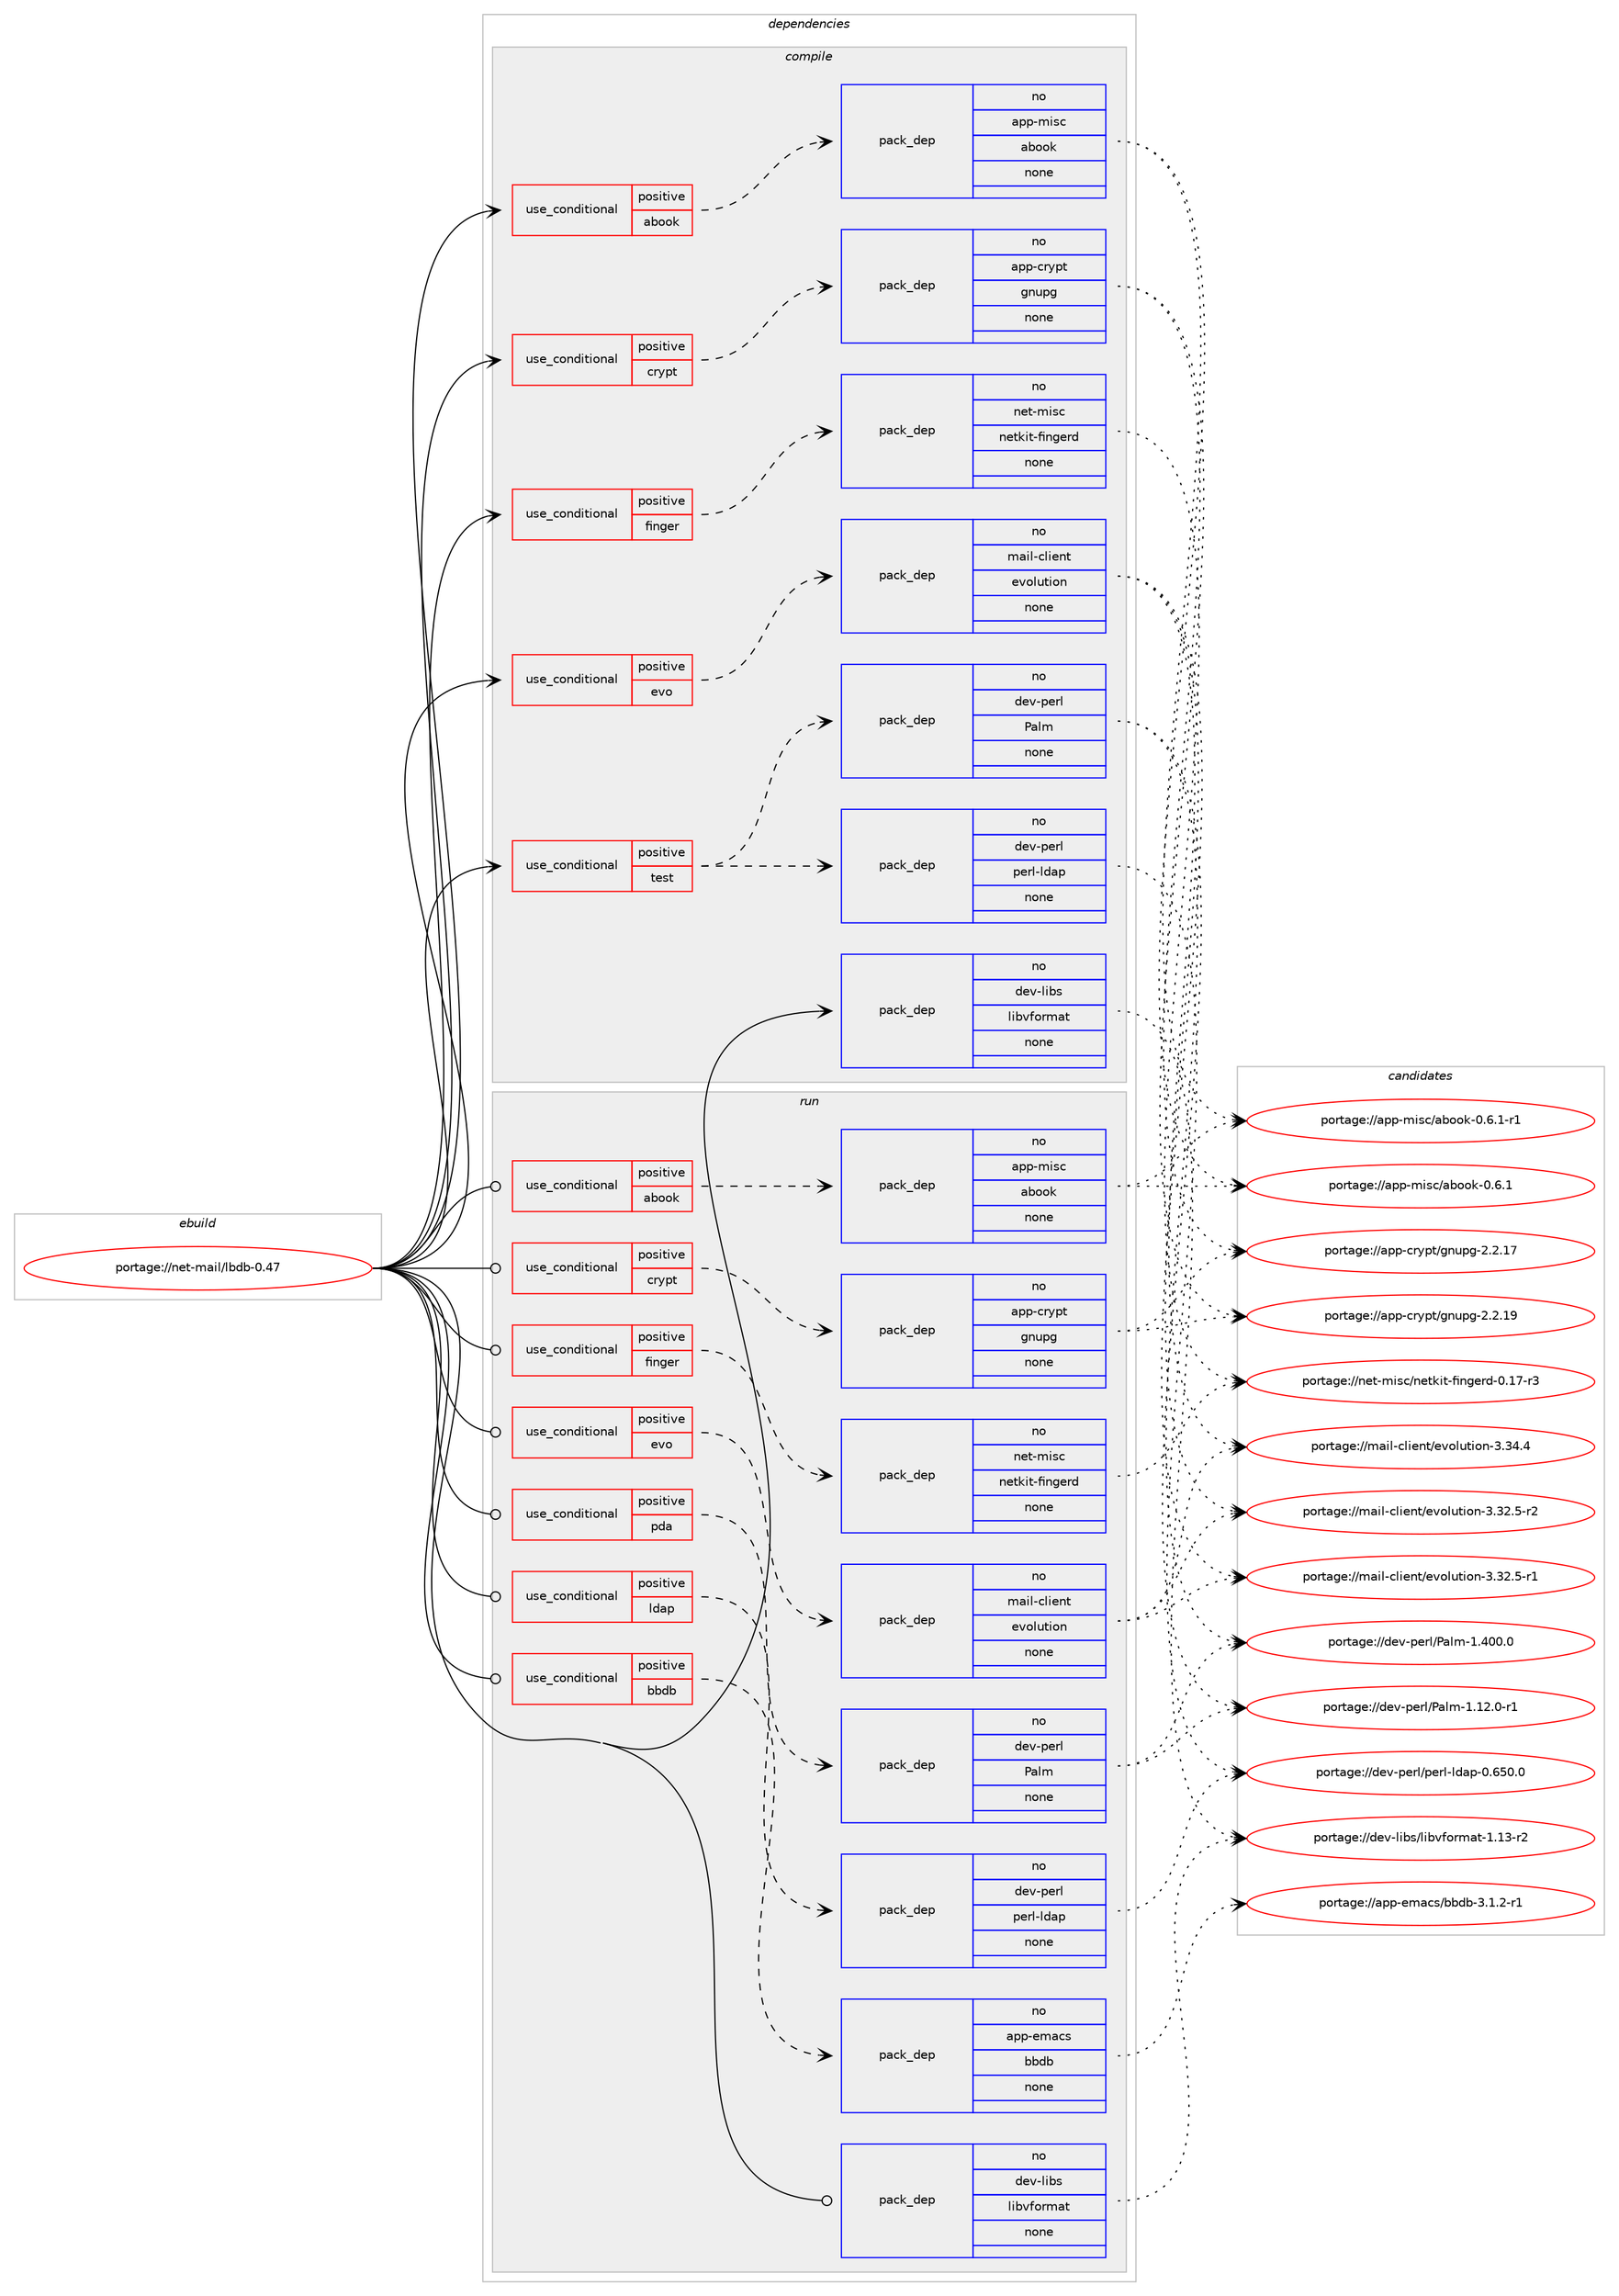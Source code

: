 digraph prolog {

# *************
# Graph options
# *************

newrank=true;
concentrate=true;
compound=true;
graph [rankdir=LR,fontname=Helvetica,fontsize=10,ranksep=1.5];#, ranksep=2.5, nodesep=0.2];
edge  [arrowhead=vee];
node  [fontname=Helvetica,fontsize=10];

# **********
# The ebuild
# **********

subgraph cluster_leftcol {
color=gray;
rank=same;
label=<<i>ebuild</i>>;
id [label="portage://net-mail/lbdb-0.47", color=red, width=4, href="../net-mail/lbdb-0.47.svg"];
}

# ****************
# The dependencies
# ****************

subgraph cluster_midcol {
color=gray;
label=<<i>dependencies</i>>;
subgraph cluster_compile {
fillcolor="#eeeeee";
style=filled;
label=<<i>compile</i>>;
subgraph cond10785 {
dependency56150 [label=<<TABLE BORDER="0" CELLBORDER="1" CELLSPACING="0" CELLPADDING="4"><TR><TD ROWSPAN="3" CELLPADDING="10">use_conditional</TD></TR><TR><TD>positive</TD></TR><TR><TD>abook</TD></TR></TABLE>>, shape=none, color=red];
subgraph pack44238 {
dependency56151 [label=<<TABLE BORDER="0" CELLBORDER="1" CELLSPACING="0" CELLPADDING="4" WIDTH="220"><TR><TD ROWSPAN="6" CELLPADDING="30">pack_dep</TD></TR><TR><TD WIDTH="110">no</TD></TR><TR><TD>app-misc</TD></TR><TR><TD>abook</TD></TR><TR><TD>none</TD></TR><TR><TD></TD></TR></TABLE>>, shape=none, color=blue];
}
dependency56150:e -> dependency56151:w [weight=20,style="dashed",arrowhead="vee"];
}
id:e -> dependency56150:w [weight=20,style="solid",arrowhead="vee"];
subgraph cond10786 {
dependency56152 [label=<<TABLE BORDER="0" CELLBORDER="1" CELLSPACING="0" CELLPADDING="4"><TR><TD ROWSPAN="3" CELLPADDING="10">use_conditional</TD></TR><TR><TD>positive</TD></TR><TR><TD>crypt</TD></TR></TABLE>>, shape=none, color=red];
subgraph pack44239 {
dependency56153 [label=<<TABLE BORDER="0" CELLBORDER="1" CELLSPACING="0" CELLPADDING="4" WIDTH="220"><TR><TD ROWSPAN="6" CELLPADDING="30">pack_dep</TD></TR><TR><TD WIDTH="110">no</TD></TR><TR><TD>app-crypt</TD></TR><TR><TD>gnupg</TD></TR><TR><TD>none</TD></TR><TR><TD></TD></TR></TABLE>>, shape=none, color=blue];
}
dependency56152:e -> dependency56153:w [weight=20,style="dashed",arrowhead="vee"];
}
id:e -> dependency56152:w [weight=20,style="solid",arrowhead="vee"];
subgraph cond10787 {
dependency56154 [label=<<TABLE BORDER="0" CELLBORDER="1" CELLSPACING="0" CELLPADDING="4"><TR><TD ROWSPAN="3" CELLPADDING="10">use_conditional</TD></TR><TR><TD>positive</TD></TR><TR><TD>evo</TD></TR></TABLE>>, shape=none, color=red];
subgraph pack44240 {
dependency56155 [label=<<TABLE BORDER="0" CELLBORDER="1" CELLSPACING="0" CELLPADDING="4" WIDTH="220"><TR><TD ROWSPAN="6" CELLPADDING="30">pack_dep</TD></TR><TR><TD WIDTH="110">no</TD></TR><TR><TD>mail-client</TD></TR><TR><TD>evolution</TD></TR><TR><TD>none</TD></TR><TR><TD></TD></TR></TABLE>>, shape=none, color=blue];
}
dependency56154:e -> dependency56155:w [weight=20,style="dashed",arrowhead="vee"];
}
id:e -> dependency56154:w [weight=20,style="solid",arrowhead="vee"];
subgraph cond10788 {
dependency56156 [label=<<TABLE BORDER="0" CELLBORDER="1" CELLSPACING="0" CELLPADDING="4"><TR><TD ROWSPAN="3" CELLPADDING="10">use_conditional</TD></TR><TR><TD>positive</TD></TR><TR><TD>finger</TD></TR></TABLE>>, shape=none, color=red];
subgraph pack44241 {
dependency56157 [label=<<TABLE BORDER="0" CELLBORDER="1" CELLSPACING="0" CELLPADDING="4" WIDTH="220"><TR><TD ROWSPAN="6" CELLPADDING="30">pack_dep</TD></TR><TR><TD WIDTH="110">no</TD></TR><TR><TD>net-misc</TD></TR><TR><TD>netkit-fingerd</TD></TR><TR><TD>none</TD></TR><TR><TD></TD></TR></TABLE>>, shape=none, color=blue];
}
dependency56156:e -> dependency56157:w [weight=20,style="dashed",arrowhead="vee"];
}
id:e -> dependency56156:w [weight=20,style="solid",arrowhead="vee"];
subgraph cond10789 {
dependency56158 [label=<<TABLE BORDER="0" CELLBORDER="1" CELLSPACING="0" CELLPADDING="4"><TR><TD ROWSPAN="3" CELLPADDING="10">use_conditional</TD></TR><TR><TD>positive</TD></TR><TR><TD>test</TD></TR></TABLE>>, shape=none, color=red];
subgraph pack44242 {
dependency56159 [label=<<TABLE BORDER="0" CELLBORDER="1" CELLSPACING="0" CELLPADDING="4" WIDTH="220"><TR><TD ROWSPAN="6" CELLPADDING="30">pack_dep</TD></TR><TR><TD WIDTH="110">no</TD></TR><TR><TD>dev-perl</TD></TR><TR><TD>Palm</TD></TR><TR><TD>none</TD></TR><TR><TD></TD></TR></TABLE>>, shape=none, color=blue];
}
dependency56158:e -> dependency56159:w [weight=20,style="dashed",arrowhead="vee"];
subgraph pack44243 {
dependency56160 [label=<<TABLE BORDER="0" CELLBORDER="1" CELLSPACING="0" CELLPADDING="4" WIDTH="220"><TR><TD ROWSPAN="6" CELLPADDING="30">pack_dep</TD></TR><TR><TD WIDTH="110">no</TD></TR><TR><TD>dev-perl</TD></TR><TR><TD>perl-ldap</TD></TR><TR><TD>none</TD></TR><TR><TD></TD></TR></TABLE>>, shape=none, color=blue];
}
dependency56158:e -> dependency56160:w [weight=20,style="dashed",arrowhead="vee"];
}
id:e -> dependency56158:w [weight=20,style="solid",arrowhead="vee"];
subgraph pack44244 {
dependency56161 [label=<<TABLE BORDER="0" CELLBORDER="1" CELLSPACING="0" CELLPADDING="4" WIDTH="220"><TR><TD ROWSPAN="6" CELLPADDING="30">pack_dep</TD></TR><TR><TD WIDTH="110">no</TD></TR><TR><TD>dev-libs</TD></TR><TR><TD>libvformat</TD></TR><TR><TD>none</TD></TR><TR><TD></TD></TR></TABLE>>, shape=none, color=blue];
}
id:e -> dependency56161:w [weight=20,style="solid",arrowhead="vee"];
}
subgraph cluster_compileandrun {
fillcolor="#eeeeee";
style=filled;
label=<<i>compile and run</i>>;
}
subgraph cluster_run {
fillcolor="#eeeeee";
style=filled;
label=<<i>run</i>>;
subgraph cond10790 {
dependency56162 [label=<<TABLE BORDER="0" CELLBORDER="1" CELLSPACING="0" CELLPADDING="4"><TR><TD ROWSPAN="3" CELLPADDING="10">use_conditional</TD></TR><TR><TD>positive</TD></TR><TR><TD>abook</TD></TR></TABLE>>, shape=none, color=red];
subgraph pack44245 {
dependency56163 [label=<<TABLE BORDER="0" CELLBORDER="1" CELLSPACING="0" CELLPADDING="4" WIDTH="220"><TR><TD ROWSPAN="6" CELLPADDING="30">pack_dep</TD></TR><TR><TD WIDTH="110">no</TD></TR><TR><TD>app-misc</TD></TR><TR><TD>abook</TD></TR><TR><TD>none</TD></TR><TR><TD></TD></TR></TABLE>>, shape=none, color=blue];
}
dependency56162:e -> dependency56163:w [weight=20,style="dashed",arrowhead="vee"];
}
id:e -> dependency56162:w [weight=20,style="solid",arrowhead="odot"];
subgraph cond10791 {
dependency56164 [label=<<TABLE BORDER="0" CELLBORDER="1" CELLSPACING="0" CELLPADDING="4"><TR><TD ROWSPAN="3" CELLPADDING="10">use_conditional</TD></TR><TR><TD>positive</TD></TR><TR><TD>bbdb</TD></TR></TABLE>>, shape=none, color=red];
subgraph pack44246 {
dependency56165 [label=<<TABLE BORDER="0" CELLBORDER="1" CELLSPACING="0" CELLPADDING="4" WIDTH="220"><TR><TD ROWSPAN="6" CELLPADDING="30">pack_dep</TD></TR><TR><TD WIDTH="110">no</TD></TR><TR><TD>app-emacs</TD></TR><TR><TD>bbdb</TD></TR><TR><TD>none</TD></TR><TR><TD></TD></TR></TABLE>>, shape=none, color=blue];
}
dependency56164:e -> dependency56165:w [weight=20,style="dashed",arrowhead="vee"];
}
id:e -> dependency56164:w [weight=20,style="solid",arrowhead="odot"];
subgraph cond10792 {
dependency56166 [label=<<TABLE BORDER="0" CELLBORDER="1" CELLSPACING="0" CELLPADDING="4"><TR><TD ROWSPAN="3" CELLPADDING="10">use_conditional</TD></TR><TR><TD>positive</TD></TR><TR><TD>crypt</TD></TR></TABLE>>, shape=none, color=red];
subgraph pack44247 {
dependency56167 [label=<<TABLE BORDER="0" CELLBORDER="1" CELLSPACING="0" CELLPADDING="4" WIDTH="220"><TR><TD ROWSPAN="6" CELLPADDING="30">pack_dep</TD></TR><TR><TD WIDTH="110">no</TD></TR><TR><TD>app-crypt</TD></TR><TR><TD>gnupg</TD></TR><TR><TD>none</TD></TR><TR><TD></TD></TR></TABLE>>, shape=none, color=blue];
}
dependency56166:e -> dependency56167:w [weight=20,style="dashed",arrowhead="vee"];
}
id:e -> dependency56166:w [weight=20,style="solid",arrowhead="odot"];
subgraph cond10793 {
dependency56168 [label=<<TABLE BORDER="0" CELLBORDER="1" CELLSPACING="0" CELLPADDING="4"><TR><TD ROWSPAN="3" CELLPADDING="10">use_conditional</TD></TR><TR><TD>positive</TD></TR><TR><TD>evo</TD></TR></TABLE>>, shape=none, color=red];
subgraph pack44248 {
dependency56169 [label=<<TABLE BORDER="0" CELLBORDER="1" CELLSPACING="0" CELLPADDING="4" WIDTH="220"><TR><TD ROWSPAN="6" CELLPADDING="30">pack_dep</TD></TR><TR><TD WIDTH="110">no</TD></TR><TR><TD>mail-client</TD></TR><TR><TD>evolution</TD></TR><TR><TD>none</TD></TR><TR><TD></TD></TR></TABLE>>, shape=none, color=blue];
}
dependency56168:e -> dependency56169:w [weight=20,style="dashed",arrowhead="vee"];
}
id:e -> dependency56168:w [weight=20,style="solid",arrowhead="odot"];
subgraph cond10794 {
dependency56170 [label=<<TABLE BORDER="0" CELLBORDER="1" CELLSPACING="0" CELLPADDING="4"><TR><TD ROWSPAN="3" CELLPADDING="10">use_conditional</TD></TR><TR><TD>positive</TD></TR><TR><TD>finger</TD></TR></TABLE>>, shape=none, color=red];
subgraph pack44249 {
dependency56171 [label=<<TABLE BORDER="0" CELLBORDER="1" CELLSPACING="0" CELLPADDING="4" WIDTH="220"><TR><TD ROWSPAN="6" CELLPADDING="30">pack_dep</TD></TR><TR><TD WIDTH="110">no</TD></TR><TR><TD>net-misc</TD></TR><TR><TD>netkit-fingerd</TD></TR><TR><TD>none</TD></TR><TR><TD></TD></TR></TABLE>>, shape=none, color=blue];
}
dependency56170:e -> dependency56171:w [weight=20,style="dashed",arrowhead="vee"];
}
id:e -> dependency56170:w [weight=20,style="solid",arrowhead="odot"];
subgraph cond10795 {
dependency56172 [label=<<TABLE BORDER="0" CELLBORDER="1" CELLSPACING="0" CELLPADDING="4"><TR><TD ROWSPAN="3" CELLPADDING="10">use_conditional</TD></TR><TR><TD>positive</TD></TR><TR><TD>ldap</TD></TR></TABLE>>, shape=none, color=red];
subgraph pack44250 {
dependency56173 [label=<<TABLE BORDER="0" CELLBORDER="1" CELLSPACING="0" CELLPADDING="4" WIDTH="220"><TR><TD ROWSPAN="6" CELLPADDING="30">pack_dep</TD></TR><TR><TD WIDTH="110">no</TD></TR><TR><TD>dev-perl</TD></TR><TR><TD>perl-ldap</TD></TR><TR><TD>none</TD></TR><TR><TD></TD></TR></TABLE>>, shape=none, color=blue];
}
dependency56172:e -> dependency56173:w [weight=20,style="dashed",arrowhead="vee"];
}
id:e -> dependency56172:w [weight=20,style="solid",arrowhead="odot"];
subgraph cond10796 {
dependency56174 [label=<<TABLE BORDER="0" CELLBORDER="1" CELLSPACING="0" CELLPADDING="4"><TR><TD ROWSPAN="3" CELLPADDING="10">use_conditional</TD></TR><TR><TD>positive</TD></TR><TR><TD>pda</TD></TR></TABLE>>, shape=none, color=red];
subgraph pack44251 {
dependency56175 [label=<<TABLE BORDER="0" CELLBORDER="1" CELLSPACING="0" CELLPADDING="4" WIDTH="220"><TR><TD ROWSPAN="6" CELLPADDING="30">pack_dep</TD></TR><TR><TD WIDTH="110">no</TD></TR><TR><TD>dev-perl</TD></TR><TR><TD>Palm</TD></TR><TR><TD>none</TD></TR><TR><TD></TD></TR></TABLE>>, shape=none, color=blue];
}
dependency56174:e -> dependency56175:w [weight=20,style="dashed",arrowhead="vee"];
}
id:e -> dependency56174:w [weight=20,style="solid",arrowhead="odot"];
subgraph pack44252 {
dependency56176 [label=<<TABLE BORDER="0" CELLBORDER="1" CELLSPACING="0" CELLPADDING="4" WIDTH="220"><TR><TD ROWSPAN="6" CELLPADDING="30">pack_dep</TD></TR><TR><TD WIDTH="110">no</TD></TR><TR><TD>dev-libs</TD></TR><TR><TD>libvformat</TD></TR><TR><TD>none</TD></TR><TR><TD></TD></TR></TABLE>>, shape=none, color=blue];
}
id:e -> dependency56176:w [weight=20,style="solid",arrowhead="odot"];
}
}

# **************
# The candidates
# **************

subgraph cluster_choices {
rank=same;
color=gray;
label=<<i>candidates</i>>;

subgraph choice44238 {
color=black;
nodesep=1;
choice9711211245109105115994797981111111074548465446494511449 [label="portage://app-misc/abook-0.6.1-r1", color=red, width=4,href="../app-misc/abook-0.6.1-r1.svg"];
choice971121124510910511599479798111111107454846544649 [label="portage://app-misc/abook-0.6.1", color=red, width=4,href="../app-misc/abook-0.6.1.svg"];
dependency56151:e -> choice9711211245109105115994797981111111074548465446494511449:w [style=dotted,weight="100"];
dependency56151:e -> choice971121124510910511599479798111111107454846544649:w [style=dotted,weight="100"];
}
subgraph choice44239 {
color=black;
nodesep=1;
choice9711211245991141211121164710311011711210345504650464957 [label="portage://app-crypt/gnupg-2.2.19", color=red, width=4,href="../app-crypt/gnupg-2.2.19.svg"];
choice9711211245991141211121164710311011711210345504650464955 [label="portage://app-crypt/gnupg-2.2.17", color=red, width=4,href="../app-crypt/gnupg-2.2.17.svg"];
dependency56153:e -> choice9711211245991141211121164710311011711210345504650464957:w [style=dotted,weight="100"];
dependency56153:e -> choice9711211245991141211121164710311011711210345504650464955:w [style=dotted,weight="100"];
}
subgraph choice44240 {
color=black;
nodesep=1;
choice1099710510845991081051011101164710111811110811711610511111045514651524652 [label="portage://mail-client/evolution-3.34.4", color=red, width=4,href="../mail-client/evolution-3.34.4.svg"];
choice10997105108459910810510111011647101118111108117116105111110455146515046534511450 [label="portage://mail-client/evolution-3.32.5-r2", color=red, width=4,href="../mail-client/evolution-3.32.5-r2.svg"];
choice10997105108459910810510111011647101118111108117116105111110455146515046534511449 [label="portage://mail-client/evolution-3.32.5-r1", color=red, width=4,href="../mail-client/evolution-3.32.5-r1.svg"];
dependency56155:e -> choice1099710510845991081051011101164710111811110811711610511111045514651524652:w [style=dotted,weight="100"];
dependency56155:e -> choice10997105108459910810510111011647101118111108117116105111110455146515046534511450:w [style=dotted,weight="100"];
dependency56155:e -> choice10997105108459910810510111011647101118111108117116105111110455146515046534511449:w [style=dotted,weight="100"];
}
subgraph choice44241 {
color=black;
nodesep=1;
choice1101011164510910511599471101011161071051164510210511010310111410045484649554511451 [label="portage://net-misc/netkit-fingerd-0.17-r3", color=red, width=4,href="../net-misc/netkit-fingerd-0.17-r3.svg"];
dependency56157:e -> choice1101011164510910511599471101011161071051164510210511010310111410045484649554511451:w [style=dotted,weight="100"];
}
subgraph choice44242 {
color=black;
nodesep=1;
choice100101118451121011141084780971081094549465248484648 [label="portage://dev-perl/Palm-1.400.0", color=red, width=4,href="../dev-perl/Palm-1.400.0.svg"];
choice10010111845112101114108478097108109454946495046484511449 [label="portage://dev-perl/Palm-1.12.0-r1", color=red, width=4,href="../dev-perl/Palm-1.12.0-r1.svg"];
dependency56159:e -> choice100101118451121011141084780971081094549465248484648:w [style=dotted,weight="100"];
dependency56159:e -> choice10010111845112101114108478097108109454946495046484511449:w [style=dotted,weight="100"];
}
subgraph choice44243 {
color=black;
nodesep=1;
choice100101118451121011141084711210111410845108100971124548465453484648 [label="portage://dev-perl/perl-ldap-0.650.0", color=red, width=4,href="../dev-perl/perl-ldap-0.650.0.svg"];
dependency56160:e -> choice100101118451121011141084711210111410845108100971124548465453484648:w [style=dotted,weight="100"];
}
subgraph choice44244 {
color=black;
nodesep=1;
choice100101118451081059811547108105981181021111141099711645494649514511450 [label="portage://dev-libs/libvformat-1.13-r2", color=red, width=4,href="../dev-libs/libvformat-1.13-r2.svg"];
dependency56161:e -> choice100101118451081059811547108105981181021111141099711645494649514511450:w [style=dotted,weight="100"];
}
subgraph choice44245 {
color=black;
nodesep=1;
choice9711211245109105115994797981111111074548465446494511449 [label="portage://app-misc/abook-0.6.1-r1", color=red, width=4,href="../app-misc/abook-0.6.1-r1.svg"];
choice971121124510910511599479798111111107454846544649 [label="portage://app-misc/abook-0.6.1", color=red, width=4,href="../app-misc/abook-0.6.1.svg"];
dependency56163:e -> choice9711211245109105115994797981111111074548465446494511449:w [style=dotted,weight="100"];
dependency56163:e -> choice971121124510910511599479798111111107454846544649:w [style=dotted,weight="100"];
}
subgraph choice44246 {
color=black;
nodesep=1;
choice97112112451011099799115479898100984551464946504511449 [label="portage://app-emacs/bbdb-3.1.2-r1", color=red, width=4,href="../app-emacs/bbdb-3.1.2-r1.svg"];
dependency56165:e -> choice97112112451011099799115479898100984551464946504511449:w [style=dotted,weight="100"];
}
subgraph choice44247 {
color=black;
nodesep=1;
choice9711211245991141211121164710311011711210345504650464957 [label="portage://app-crypt/gnupg-2.2.19", color=red, width=4,href="../app-crypt/gnupg-2.2.19.svg"];
choice9711211245991141211121164710311011711210345504650464955 [label="portage://app-crypt/gnupg-2.2.17", color=red, width=4,href="../app-crypt/gnupg-2.2.17.svg"];
dependency56167:e -> choice9711211245991141211121164710311011711210345504650464957:w [style=dotted,weight="100"];
dependency56167:e -> choice9711211245991141211121164710311011711210345504650464955:w [style=dotted,weight="100"];
}
subgraph choice44248 {
color=black;
nodesep=1;
choice1099710510845991081051011101164710111811110811711610511111045514651524652 [label="portage://mail-client/evolution-3.34.4", color=red, width=4,href="../mail-client/evolution-3.34.4.svg"];
choice10997105108459910810510111011647101118111108117116105111110455146515046534511450 [label="portage://mail-client/evolution-3.32.5-r2", color=red, width=4,href="../mail-client/evolution-3.32.5-r2.svg"];
choice10997105108459910810510111011647101118111108117116105111110455146515046534511449 [label="portage://mail-client/evolution-3.32.5-r1", color=red, width=4,href="../mail-client/evolution-3.32.5-r1.svg"];
dependency56169:e -> choice1099710510845991081051011101164710111811110811711610511111045514651524652:w [style=dotted,weight="100"];
dependency56169:e -> choice10997105108459910810510111011647101118111108117116105111110455146515046534511450:w [style=dotted,weight="100"];
dependency56169:e -> choice10997105108459910810510111011647101118111108117116105111110455146515046534511449:w [style=dotted,weight="100"];
}
subgraph choice44249 {
color=black;
nodesep=1;
choice1101011164510910511599471101011161071051164510210511010310111410045484649554511451 [label="portage://net-misc/netkit-fingerd-0.17-r3", color=red, width=4,href="../net-misc/netkit-fingerd-0.17-r3.svg"];
dependency56171:e -> choice1101011164510910511599471101011161071051164510210511010310111410045484649554511451:w [style=dotted,weight="100"];
}
subgraph choice44250 {
color=black;
nodesep=1;
choice100101118451121011141084711210111410845108100971124548465453484648 [label="portage://dev-perl/perl-ldap-0.650.0", color=red, width=4,href="../dev-perl/perl-ldap-0.650.0.svg"];
dependency56173:e -> choice100101118451121011141084711210111410845108100971124548465453484648:w [style=dotted,weight="100"];
}
subgraph choice44251 {
color=black;
nodesep=1;
choice100101118451121011141084780971081094549465248484648 [label="portage://dev-perl/Palm-1.400.0", color=red, width=4,href="../dev-perl/Palm-1.400.0.svg"];
choice10010111845112101114108478097108109454946495046484511449 [label="portage://dev-perl/Palm-1.12.0-r1", color=red, width=4,href="../dev-perl/Palm-1.12.0-r1.svg"];
dependency56175:e -> choice100101118451121011141084780971081094549465248484648:w [style=dotted,weight="100"];
dependency56175:e -> choice10010111845112101114108478097108109454946495046484511449:w [style=dotted,weight="100"];
}
subgraph choice44252 {
color=black;
nodesep=1;
choice100101118451081059811547108105981181021111141099711645494649514511450 [label="portage://dev-libs/libvformat-1.13-r2", color=red, width=4,href="../dev-libs/libvformat-1.13-r2.svg"];
dependency56176:e -> choice100101118451081059811547108105981181021111141099711645494649514511450:w [style=dotted,weight="100"];
}
}

}
